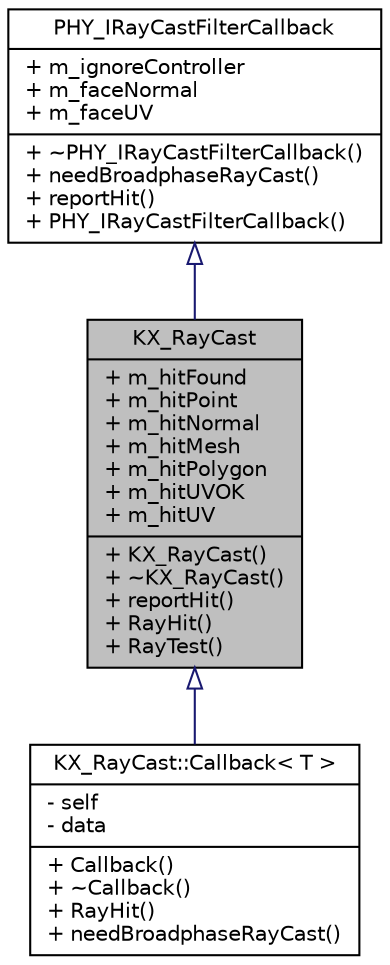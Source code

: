 digraph G
{
  edge [fontname="Helvetica",fontsize="10",labelfontname="Helvetica",labelfontsize="10"];
  node [fontname="Helvetica",fontsize="10",shape=record];
  Node1 [label="{KX_RayCast\n|+ m_hitFound\l+ m_hitPoint\l+ m_hitNormal\l+ m_hitMesh\l+ m_hitPolygon\l+ m_hitUVOK\l+ m_hitUV\l|+ KX_RayCast()\l+ ~KX_RayCast()\l+ reportHit()\l+ RayHit()\l+ RayTest()\l}",height=0.2,width=0.4,color="black", fillcolor="grey75", style="filled" fontcolor="black"];
  Node2 -> Node1 [dir=back,color="midnightblue",fontsize="10",style="solid",arrowtail="empty",fontname="Helvetica"];
  Node2 [label="{PHY_IRayCastFilterCallback\n|+ m_ignoreController\l+ m_faceNormal\l+ m_faceUV\l|+ ~PHY_IRayCastFilterCallback()\l+ needBroadphaseRayCast()\l+ reportHit()\l+ PHY_IRayCastFilterCallback()\l}",height=0.2,width=0.4,color="black", fillcolor="white", style="filled",URL="$d3/d88/classPHY__IRayCastFilterCallback.html"];
  Node1 -> Node3 [dir=back,color="midnightblue",fontsize="10",style="solid",arrowtail="empty",fontname="Helvetica"];
  Node3 [label="{KX_RayCast::Callback\< T \>\n|- self\l- data\l|+ Callback()\l+ ~Callback()\l+ RayHit()\l+ needBroadphaseRayCast()\l}",height=0.2,width=0.4,color="black", fillcolor="white", style="filled",URL="$de/d7f/classKX__RayCast_1_1Callback.html"];
}
